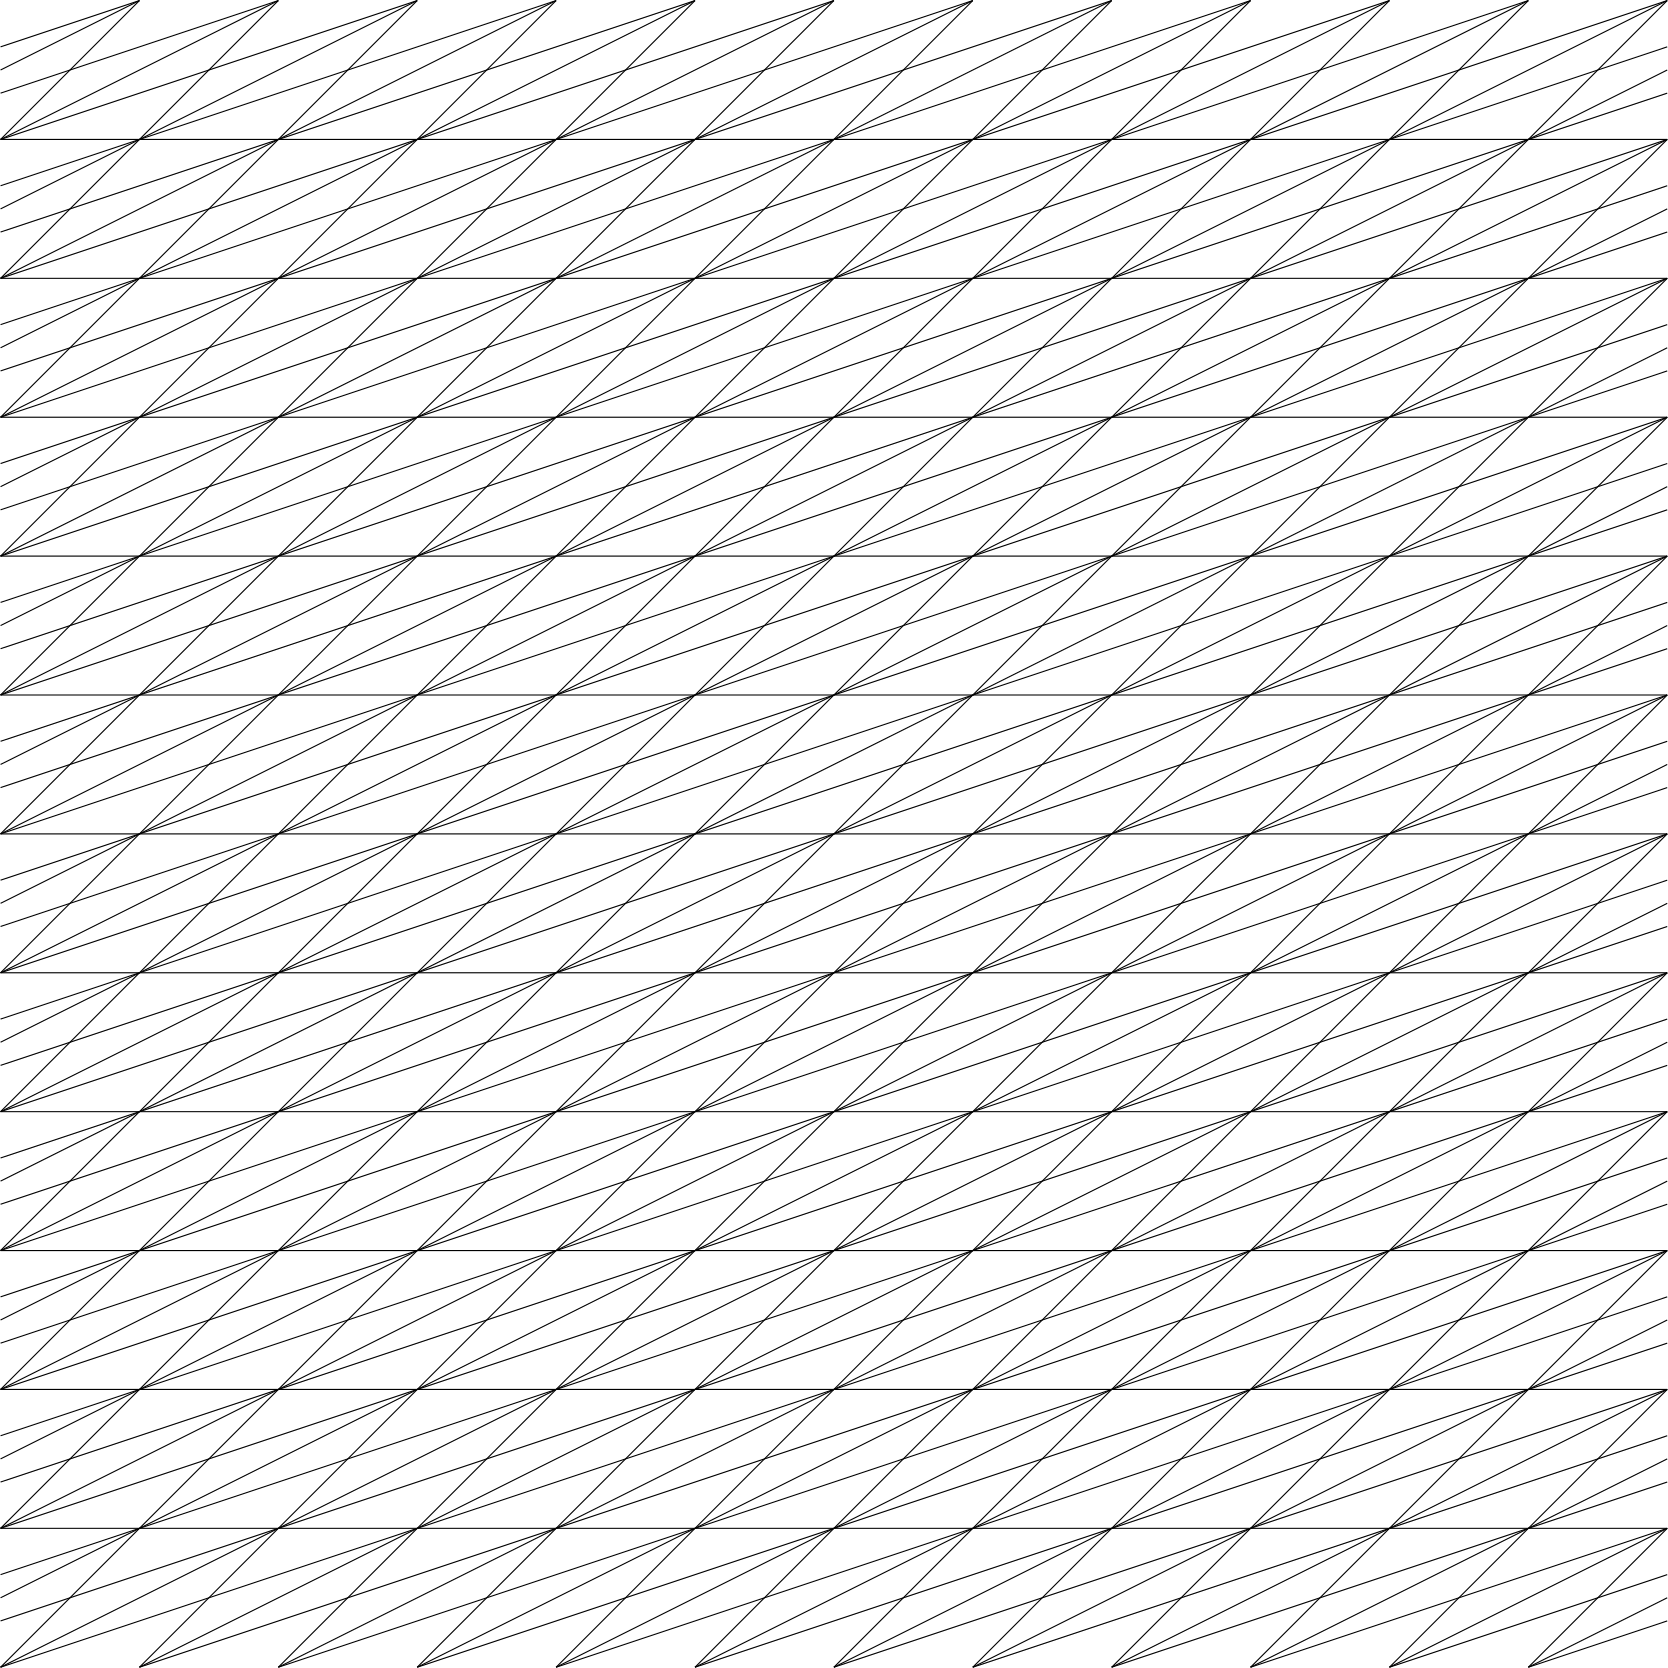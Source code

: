 <?xml version="1.0"?>
<!DOCTYPE ipe SYSTEM "ipe.dtd">
<ipe version="70218" creator="Ipe 7.2.26">
<info created="D:20240203125927" modified="D:20240205190914"/>
<ipestyle name="basic">
<symbol name="arrow/arc(spx)">
<path stroke="sym-stroke" fill="sym-stroke" pen="sym-pen">
0 0 m
-1 0.333 l
-1 -0.333 l
h
</path>
</symbol>
<symbol name="arrow/farc(spx)">
<path stroke="sym-stroke" fill="white" pen="sym-pen">
0 0 m
-1 0.333 l
-1 -0.333 l
h
</path>
</symbol>
<symbol name="arrow/ptarc(spx)">
<path stroke="sym-stroke" fill="sym-stroke" pen="sym-pen">
0 0 m
-1 0.333 l
-0.8 0 l
-1 -0.333 l
h
</path>
</symbol>
<symbol name="arrow/fptarc(spx)">
<path stroke="sym-stroke" fill="white" pen="sym-pen">
0 0 m
-1 0.333 l
-0.8 0 l
-1 -0.333 l
h
</path>
</symbol>
<symbol name="mark/circle(sx)" transformations="translations">
<path fill="sym-stroke">
0.6 0 0 0.6 0 0 e
0.4 0 0 0.4 0 0 e
</path>
</symbol>
<symbol name="mark/disk(sx)" transformations="translations">
<path fill="sym-stroke">
0.6 0 0 0.6 0 0 e
</path>
</symbol>
<symbol name="mark/fdisk(sfx)" transformations="translations">
<group>
<path fill="sym-fill">
0.5 0 0 0.5 0 0 e
</path>
<path fill="sym-stroke" fillrule="eofill">
0.6 0 0 0.6 0 0 e
0.4 0 0 0.4 0 0 e
</path>
</group>
</symbol>
<symbol name="mark/box(sx)" transformations="translations">
<path fill="sym-stroke" fillrule="eofill">
-0.6 -0.6 m
0.6 -0.6 l
0.6 0.6 l
-0.6 0.6 l
h
-0.4 -0.4 m
0.4 -0.4 l
0.4 0.4 l
-0.4 0.4 l
h
</path>
</symbol>
<symbol name="mark/square(sx)" transformations="translations">
<path fill="sym-stroke">
-0.6 -0.6 m
0.6 -0.6 l
0.6 0.6 l
-0.6 0.6 l
h
</path>
</symbol>
<symbol name="mark/fsquare(sfx)" transformations="translations">
<group>
<path fill="sym-fill">
-0.5 -0.5 m
0.5 -0.5 l
0.5 0.5 l
-0.5 0.5 l
h
</path>
<path fill="sym-stroke" fillrule="eofill">
-0.6 -0.6 m
0.6 -0.6 l
0.6 0.6 l
-0.6 0.6 l
h
-0.4 -0.4 m
0.4 -0.4 l
0.4 0.4 l
-0.4 0.4 l
h
</path>
</group>
</symbol>
<symbol name="mark/cross(sx)" transformations="translations">
<group>
<path fill="sym-stroke">
-0.43 -0.57 m
0.57 0.43 l
0.43 0.57 l
-0.57 -0.43 l
h
</path>
<path fill="sym-stroke">
-0.43 0.57 m
0.57 -0.43 l
0.43 -0.57 l
-0.57 0.43 l
h
</path>
</group>
</symbol>
<symbol name="arrow/fnormal(spx)">
<path stroke="sym-stroke" fill="white" pen="sym-pen">
0 0 m
-1 0.333 l
-1 -0.333 l
h
</path>
</symbol>
<symbol name="arrow/pointed(spx)">
<path stroke="sym-stroke" fill="sym-stroke" pen="sym-pen">
0 0 m
-1 0.333 l
-0.8 0 l
-1 -0.333 l
h
</path>
</symbol>
<symbol name="arrow/fpointed(spx)">
<path stroke="sym-stroke" fill="white" pen="sym-pen">
0 0 m
-1 0.333 l
-0.8 0 l
-1 -0.333 l
h
</path>
</symbol>
<symbol name="arrow/linear(spx)">
<path stroke="sym-stroke" pen="sym-pen">
-1 0.333 m
0 0 l
-1 -0.333 l
</path>
</symbol>
<symbol name="arrow/fdouble(spx)">
<path stroke="sym-stroke" fill="white" pen="sym-pen">
0 0 m
-1 0.333 l
-1 -0.333 l
h
-1 0 m
-2 0.333 l
-2 -0.333 l
h
</path>
</symbol>
<symbol name="arrow/double(spx)">
<path stroke="sym-stroke" fill="sym-stroke" pen="sym-pen">
0 0 m
-1 0.333 l
-1 -0.333 l
h
-1 0 m
-2 0.333 l
-2 -0.333 l
h
</path>
</symbol>
<symbol name="arrow/mid-normal(spx)">
<path stroke="sym-stroke" fill="sym-stroke" pen="sym-pen">
0.5 0 m
-0.5 0.333 l
-0.5 -0.333 l
h
</path>
</symbol>
<symbol name="arrow/mid-fnormal(spx)">
<path stroke="sym-stroke" fill="white" pen="sym-pen">
0.5 0 m
-0.5 0.333 l
-0.5 -0.333 l
h
</path>
</symbol>
<symbol name="arrow/mid-pointed(spx)">
<path stroke="sym-stroke" fill="sym-stroke" pen="sym-pen">
0.5 0 m
-0.5 0.333 l
-0.3 0 l
-0.5 -0.333 l
h
</path>
</symbol>
<symbol name="arrow/mid-fpointed(spx)">
<path stroke="sym-stroke" fill="white" pen="sym-pen">
0.5 0 m
-0.5 0.333 l
-0.3 0 l
-0.5 -0.333 l
h
</path>
</symbol>
<symbol name="arrow/mid-double(spx)">
<path stroke="sym-stroke" fill="sym-stroke" pen="sym-pen">
1 0 m
0 0.333 l
0 -0.333 l
h
0 0 m
-1 0.333 l
-1 -0.333 l
h
</path>
</symbol>
<symbol name="arrow/mid-fdouble(spx)">
<path stroke="sym-stroke" fill="white" pen="sym-pen">
1 0 m
0 0.333 l
0 -0.333 l
h
0 0 m
-1 0.333 l
-1 -0.333 l
h
</path>
</symbol>
<anglesize name="22.5 deg" value="22.5"/>
<anglesize name="30 deg" value="30"/>
<anglesize name="45 deg" value="45"/>
<anglesize name="60 deg" value="60"/>
<anglesize name="90 deg" value="90"/>
<arrowsize name="large" value="10"/>
<arrowsize name="small" value="5"/>
<arrowsize name="tiny" value="3"/>
<color name="blue" value="0 0 1"/>
<color name="brown" value="0.647 0.165 0.165"/>
<color name="darkblue" value="0 0 0.545"/>
<color name="darkcyan" value="0 0.545 0.545"/>
<color name="darkgray" value="0.663"/>
<color name="darkgreen" value="0 0.392 0"/>
<color name="darkmagenta" value="0.545 0 0.545"/>
<color name="darkorange" value="1 0.549 0"/>
<color name="darkred" value="0.545 0 0"/>
<color name="gold" value="1 0.843 0"/>
<color name="gray" value="0.745"/>
<color name="green" value="0 1 0"/>
<color name="lightblue" value="0.678 0.847 0.902"/>
<color name="lightcyan" value="0.878 1 1"/>
<color name="lightgray" value="0.827"/>
<color name="lightgreen" value="0.565 0.933 0.565"/>
<color name="lightyellow" value="1 1 0.878"/>
<color name="navy" value="0 0 0.502"/>
<color name="orange" value="1 0.647 0"/>
<color name="pink" value="1 0.753 0.796"/>
<color name="purple" value="0.627 0.125 0.941"/>
<color name="red" value="1 0 0"/>
<color name="seagreen" value="0.18 0.545 0.341"/>
<color name="turquoise" value="0.251 0.878 0.816"/>
<color name="violet" value="0.933 0.51 0.933"/>
<color name="yellow" value="1 1 0"/>
<dashstyle name="dash dot dotted" value="[4 2 1 2 1 2] 0"/>
<dashstyle name="dash dotted" value="[4 2 1 2] 0"/>
<dashstyle name="dashed" value="[4] 0"/>
<dashstyle name="dotted" value="[1 3] 0"/>
<gridsize name="10 pts (~3.5 mm)" value="10"/>
<gridsize name="14 pts (~5 mm)" value="14"/>
<gridsize name="16 pts (~6 mm)" value="16"/>
<gridsize name="20 pts (~7 mm)" value="20"/>
<gridsize name="28 pts (~10 mm)" value="28"/>
<gridsize name="32 pts (~12 mm)" value="32"/>
<gridsize name="4 pts" value="4"/>
<gridsize name="56 pts (~20 mm)" value="56"/>
<gridsize name="8 pts (~3 mm)" value="8"/>
<opacity name="10%" value="0.1"/>
<opacity name="30%" value="0.3"/>
<opacity name="50%" value="0.5"/>
<opacity name="75%" value="0.75"/>
<pen name="fat" value="1.2"/>
<pen name="heavier" value="0.8"/>
<pen name="ultrafat" value="2"/>
<symbolsize name="large" value="5"/>
<symbolsize name="small" value="2"/>
<symbolsize name="tiny" value="1.1"/>
<textsize name="Huge" value="\Huge"/>
<textsize name="LARGE" value="\LARGE"/>
<textsize name="Large" value="\Large"/>
<textsize name="footnote" value="\footnotesize"/>
<textsize name="huge" value="\huge"/>
<textsize name="large" value="\large"/>
<textsize name="script" value="\scriptsize"/>
<textsize name="small" value="\small"/>
<textsize name="tiny" value="\tiny"/>
<textstyle name="center" begin="\begin{center}" end="\end{center}"/>
<textstyle name="item" begin="\begin{itemize}\item{}" end="\end{itemize}"/>
<textstyle name="itemize" begin="\begin{itemize}" end="\end{itemize}"/>
<preamble>area = 2/3</preamble>
<layout paper="600 600" origin="0 0" frame="600 600"/>
<tiling name="falling" angle="-60" step="4" width="1"/>
<tiling name="rising" angle="30" step="4" width="1"/>
</ipestyle>
<page>
<layer name="bundle_0"/>
<layer name="bundle_1"/>
<layer name="bundle_2"/>
<layer name="bundle_3"/>
<view layers="bundle_0 bundle_1 bundle_2 bundle_3" active="bundle_0"/>
<path layer="bundle_0" stroke="0">
0 50 m
600 50 l
</path>
<path stroke="0">
0 100 m
600 100 l
</path>
<path stroke="0">
0 150 m
600 150 l
</path>
<path stroke="0">
0 200 m
600 200 l
</path>
<path stroke="0">
0 250 m
600 250 l
</path>
<path stroke="0">
0 300 m
600 300 l
</path>
<path stroke="0">
0 350 m
600 350 l
</path>
<path stroke="0">
0 400 m
600 400 l
</path>
<path stroke="0">
0 450 m
600 450 l
</path>
<path stroke="0">
0 500 m
600 500 l
</path>
<path stroke="0">
0 550 m
600 550 l
</path>
<path layer="bundle_1" stroke="0">
0 583.333 m
50 600 l
</path>
<path stroke="0">
0 566.667 m
100 600 l
</path>
<path stroke="0">
0 550 m
150 600 l
</path>
<path stroke="0">
0 533.333 m
200 600 l
</path>
<path stroke="0">
0 516.667 m
250 600 l
</path>
<path stroke="0">
0 500 m
300 600 l
</path>
<path stroke="0">
0 483.333 m
350 600 l
</path>
<path stroke="0">
0 466.667 m
400 600 l
</path>
<path stroke="0">
0 450 m
450 600 l
</path>
<path stroke="0">
0 433.333 m
500 600 l
</path>
<path stroke="0">
0 416.667 m
550 600 l
</path>
<path stroke="0">
0 400 m
600 600 l
</path>
<path stroke="0">
0 383.333 m
600 583.333 l
</path>
<path stroke="0">
0 366.667 m
600 566.667 l
</path>
<path stroke="0">
0 350 m
600 550 l
</path>
<path stroke="0">
0 333.333 m
600 533.333 l
</path>
<path stroke="0">
0 316.667 m
600 516.667 l
</path>
<path stroke="0">
0 300 m
600 500 l
</path>
<path stroke="0">
0 283.333 m
600 483.333 l
</path>
<path stroke="0">
0 266.667 m
600 466.667 l
</path>
<path stroke="0">
0 250 m
600 450 l
</path>
<path stroke="0">
0 233.333 m
600 433.333 l
</path>
<path stroke="0">
0 216.667 m
600 416.667 l
</path>
<path stroke="0">
0 200 m
600 400 l
</path>
<path stroke="0">
0 183.333 m
600 383.333 l
</path>
<path stroke="0">
0 166.667 m
600 366.667 l
</path>
<path stroke="0">
0 150 m
600 350 l
</path>
<path stroke="0">
0 133.333 m
600 333.333 l
</path>
<path stroke="0">
0 116.667 m
600 316.667 l
</path>
<path stroke="0">
0 100 m
600 300 l
</path>
<path stroke="0">
0 83.3333 m
600 283.333 l
</path>
<path stroke="0">
0 66.6667 m
600 266.667 l
</path>
<path stroke="0">
0 50 m
600 250 l
</path>
<path stroke="0">
0 33.3333 m
600 233.333 l
</path>
<path stroke="0">
0 16.6667 m
600 216.667 l
</path>
<path stroke="0">
0 0 m
600 200 l
</path>
<path stroke="0">
50 0 m
600 183.333 l
</path>
<path stroke="0">
100 0 m
600 166.667 l
</path>
<path stroke="0">
150 0 m
600 150 l
</path>
<path stroke="0">
200 0 m
600 133.333 l
</path>
<path stroke="0">
250 0 m
600 116.667 l
</path>
<path stroke="0">
300 0 m
600 100 l
</path>
<path stroke="0">
350 0 m
600 83.3333 l
</path>
<path stroke="0">
400 0 m
600 66.6667 l
</path>
<path stroke="0">
450 0 m
600 50 l
</path>
<path stroke="0">
500 0 m
600 33.3333 l
</path>
<path stroke="0">
550 0 m
600 16.6667 l
</path>
<path layer="bundle_2" stroke="0">
0 575 m
50 600 l
</path>
<path stroke="0">
0 550 m
100 600 l
</path>
<path stroke="0">
0 525 m
150 600 l
</path>
<path stroke="0">
0 500 m
200 600 l
</path>
<path stroke="0">
0 475 m
250 600 l
</path>
<path stroke="0">
0 450 m
300 600 l
</path>
<path stroke="0">
0 425 m
350 600 l
</path>
<path stroke="0">
0 400 m
400 600 l
</path>
<path stroke="0">
0 375 m
450 600 l
</path>
<path stroke="0">
0 350 m
500 600 l
</path>
<path stroke="0">
0 325 m
550 600 l
</path>
<path stroke="0">
0 300 m
600 600 l
</path>
<path stroke="0">
0 275 m
600 575 l
</path>
<path stroke="0">
0 250 m
600 550 l
</path>
<path stroke="0">
0 225 m
600 525 l
</path>
<path stroke="0">
0 200 m
600 500 l
</path>
<path stroke="0">
0 175 m
600 475 l
</path>
<path stroke="0">
0 150 m
600 450 l
</path>
<path stroke="0">
0 125 m
600 425 l
</path>
<path stroke="0">
0 100 m
600 400 l
</path>
<path stroke="0">
0 75 m
600 375 l
</path>
<path stroke="0">
0 50 m
600 350 l
</path>
<path stroke="0">
0 25 m
600 325 l
</path>
<path stroke="0">
0 0 m
600 300 l
</path>
<path stroke="0">
50 0 m
600 275 l
</path>
<path stroke="0">
100 0 m
600 250 l
</path>
<path stroke="0">
150 0 m
600 225 l
</path>
<path stroke="0">
200 0 m
600 200 l
</path>
<path stroke="0">
250 0 m
600 175 l
</path>
<path stroke="0">
300 0 m
600 150 l
</path>
<path stroke="0">
350 0 m
600 125 l
</path>
<path stroke="0">
400 0 m
600 100 l
</path>
<path stroke="0">
450 0 m
600 75 l
</path>
<path stroke="0">
500 0 m
600 50 l
</path>
<path stroke="0">
550 0 m
600 25 l
</path>
<path layer="bundle_3" stroke="0">
550 0 m
600 50 l
</path>
<path stroke="0">
500 0 m
600 100 l
</path>
<path stroke="0">
450 0 m
600 150 l
</path>
<path stroke="0">
400 0 m
600 200 l
</path>
<path stroke="0">
350 0 m
600 250 l
</path>
<path stroke="0">
300 0 m
600 300 l
</path>
<path stroke="0">
250 0 m
600 350 l
</path>
<path stroke="0">
200 0 m
600 400 l
</path>
<path stroke="0">
150 0 m
600 450 l
</path>
<path stroke="0">
100 0 m
600 500 l
</path>
<path stroke="0">
50 0 m
600 550 l
</path>
<path stroke="0">
0 0 m
600 600 l
</path>
<path stroke="0">
0 50 m
550 600 l
</path>
<path stroke="0">
0 100 m
500 600 l
</path>
<path stroke="0">
0 150 m
450 600 l
</path>
<path stroke="0">
0 200 m
400 600 l
</path>
<path stroke="0">
0 250 m
350 600 l
</path>
<path stroke="0">
0 300 m
300 600 l
</path>
<path stroke="0">
0 350 m
250 600 l
</path>
<path stroke="0">
0 400 m
200 600 l
</path>
<path stroke="0">
0 450 m
150 600 l
</path>
<path stroke="0">
0 500 m
100 600 l
</path>
<path stroke="0">
0 550 m
50 600 l
</path>
</page>
</ipe>
